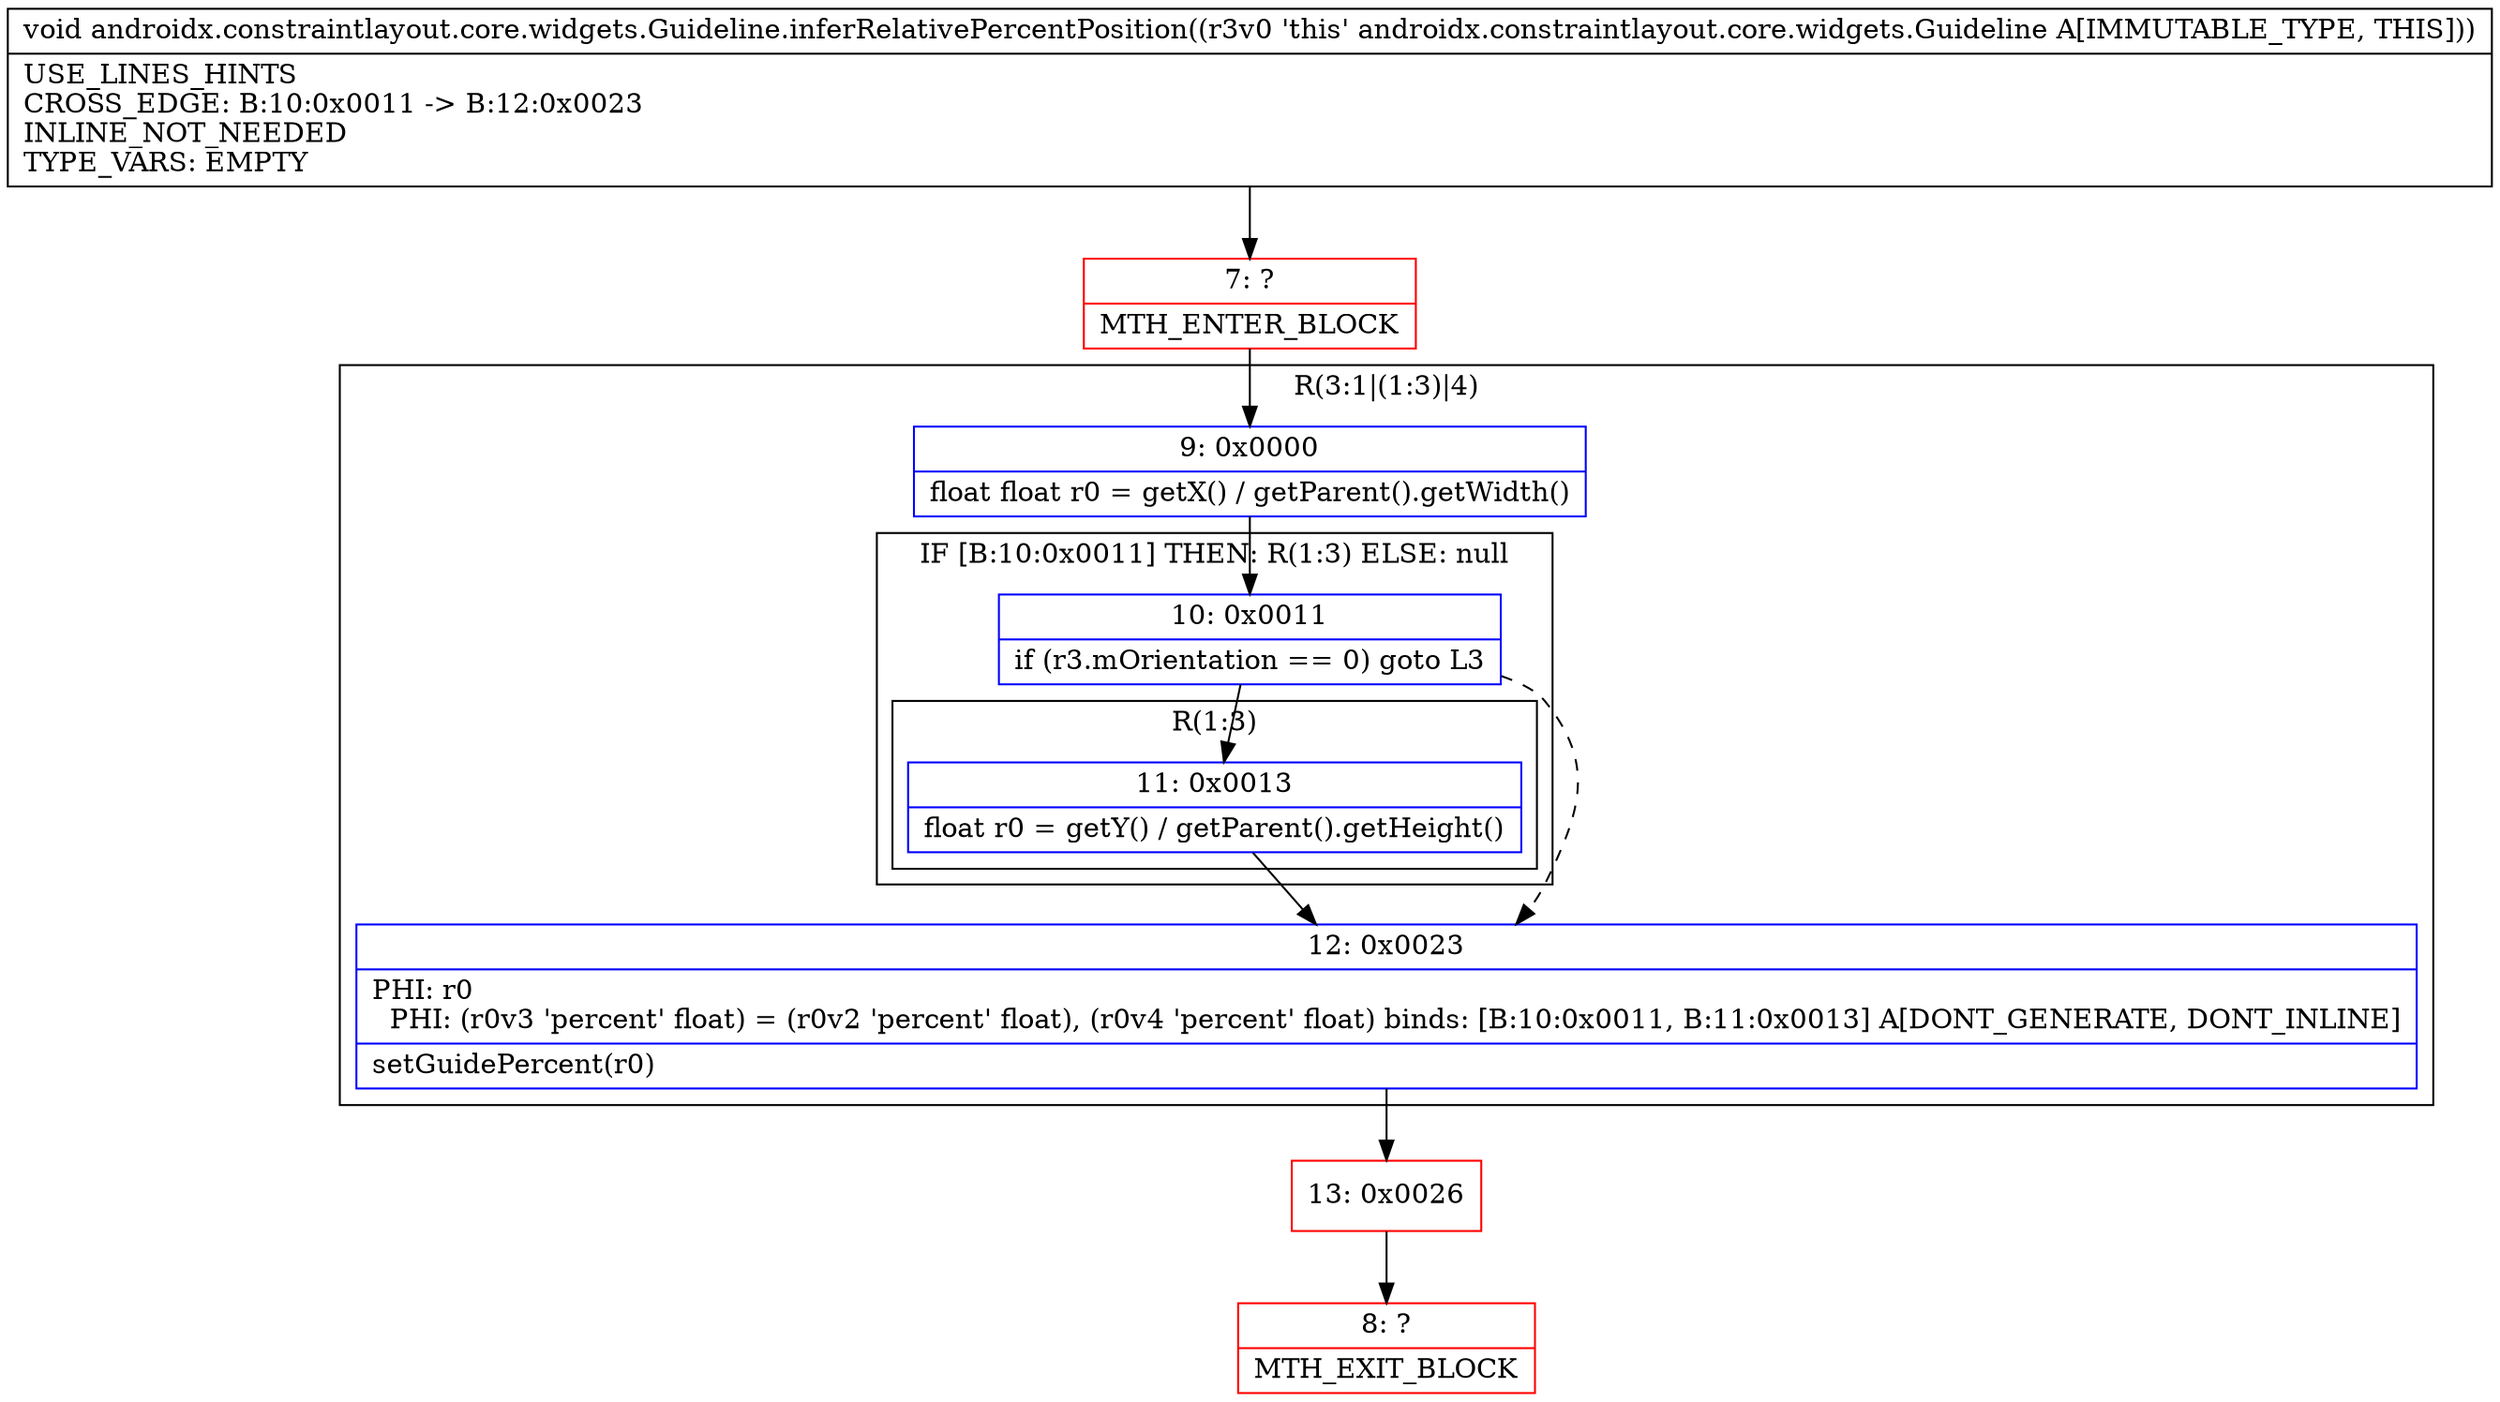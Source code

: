 digraph "CFG forandroidx.constraintlayout.core.widgets.Guideline.inferRelativePercentPosition()V" {
subgraph cluster_Region_756419684 {
label = "R(3:1|(1:3)|4)";
node [shape=record,color=blue];
Node_9 [shape=record,label="{9\:\ 0x0000|float float r0 = getX() \/ getParent().getWidth()\l}"];
subgraph cluster_IfRegion_1125240661 {
label = "IF [B:10:0x0011] THEN: R(1:3) ELSE: null";
node [shape=record,color=blue];
Node_10 [shape=record,label="{10\:\ 0x0011|if (r3.mOrientation == 0) goto L3\l}"];
subgraph cluster_Region_1212757743 {
label = "R(1:3)";
node [shape=record,color=blue];
Node_11 [shape=record,label="{11\:\ 0x0013|float r0 = getY() \/ getParent().getHeight()\l}"];
}
}
Node_12 [shape=record,label="{12\:\ 0x0023|PHI: r0 \l  PHI: (r0v3 'percent' float) = (r0v2 'percent' float), (r0v4 'percent' float) binds: [B:10:0x0011, B:11:0x0013] A[DONT_GENERATE, DONT_INLINE]\l|setGuidePercent(r0)\l}"];
}
Node_7 [shape=record,color=red,label="{7\:\ ?|MTH_ENTER_BLOCK\l}"];
Node_13 [shape=record,color=red,label="{13\:\ 0x0026}"];
Node_8 [shape=record,color=red,label="{8\:\ ?|MTH_EXIT_BLOCK\l}"];
MethodNode[shape=record,label="{void androidx.constraintlayout.core.widgets.Guideline.inferRelativePercentPosition((r3v0 'this' androidx.constraintlayout.core.widgets.Guideline A[IMMUTABLE_TYPE, THIS]))  | USE_LINES_HINTS\lCROSS_EDGE: B:10:0x0011 \-\> B:12:0x0023\lINLINE_NOT_NEEDED\lTYPE_VARS: EMPTY\l}"];
MethodNode -> Node_7;Node_9 -> Node_10;
Node_10 -> Node_11;
Node_10 -> Node_12[style=dashed];
Node_11 -> Node_12;
Node_12 -> Node_13;
Node_7 -> Node_9;
Node_13 -> Node_8;
}

